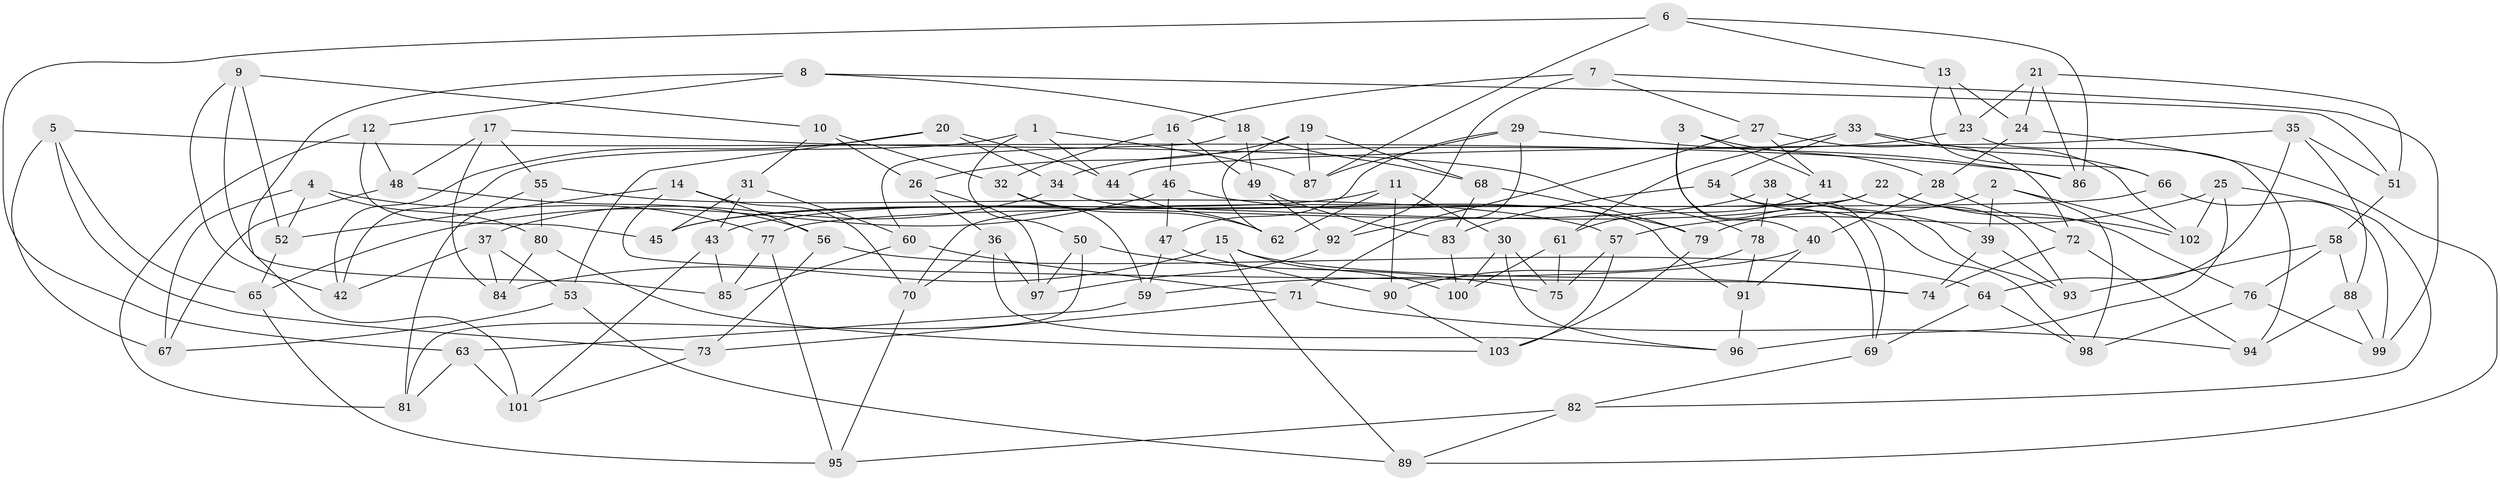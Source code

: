 // coarse degree distribution, {6: 0.5806451612903226, 4: 0.3225806451612903, 5: 0.08064516129032258, 3: 0.016129032258064516}
// Generated by graph-tools (version 1.1) at 2025/24/03/03/25 07:24:22]
// undirected, 103 vertices, 206 edges
graph export_dot {
graph [start="1"]
  node [color=gray90,style=filled];
  1;
  2;
  3;
  4;
  5;
  6;
  7;
  8;
  9;
  10;
  11;
  12;
  13;
  14;
  15;
  16;
  17;
  18;
  19;
  20;
  21;
  22;
  23;
  24;
  25;
  26;
  27;
  28;
  29;
  30;
  31;
  32;
  33;
  34;
  35;
  36;
  37;
  38;
  39;
  40;
  41;
  42;
  43;
  44;
  45;
  46;
  47;
  48;
  49;
  50;
  51;
  52;
  53;
  54;
  55;
  56;
  57;
  58;
  59;
  60;
  61;
  62;
  63;
  64;
  65;
  66;
  67;
  68;
  69;
  70;
  71;
  72;
  73;
  74;
  75;
  76;
  77;
  78;
  79;
  80;
  81;
  82;
  83;
  84;
  85;
  86;
  87;
  88;
  89;
  90;
  91;
  92;
  93;
  94;
  95;
  96;
  97;
  98;
  99;
  100;
  101;
  102;
  103;
  1 -- 44;
  1 -- 87;
  1 -- 42;
  1 -- 50;
  2 -- 102;
  2 -- 98;
  2 -- 79;
  2 -- 39;
  3 -- 41;
  3 -- 28;
  3 -- 40;
  3 -- 69;
  4 -- 67;
  4 -- 80;
  4 -- 77;
  4 -- 52;
  5 -- 73;
  5 -- 86;
  5 -- 65;
  5 -- 67;
  6 -- 86;
  6 -- 13;
  6 -- 87;
  6 -- 63;
  7 -- 92;
  7 -- 16;
  7 -- 99;
  7 -- 27;
  8 -- 18;
  8 -- 101;
  8 -- 12;
  8 -- 51;
  9 -- 52;
  9 -- 42;
  9 -- 10;
  9 -- 85;
  10 -- 26;
  10 -- 32;
  10 -- 31;
  11 -- 90;
  11 -- 45;
  11 -- 30;
  11 -- 62;
  12 -- 45;
  12 -- 48;
  12 -- 81;
  13 -- 23;
  13 -- 66;
  13 -- 24;
  14 -- 74;
  14 -- 70;
  14 -- 52;
  14 -- 56;
  15 -- 74;
  15 -- 89;
  15 -- 100;
  15 -- 84;
  16 -- 46;
  16 -- 49;
  16 -- 32;
  17 -- 55;
  17 -- 48;
  17 -- 78;
  17 -- 84;
  18 -- 68;
  18 -- 60;
  18 -- 49;
  19 -- 87;
  19 -- 26;
  19 -- 68;
  19 -- 62;
  20 -- 44;
  20 -- 42;
  20 -- 53;
  20 -- 34;
  21 -- 86;
  21 -- 51;
  21 -- 24;
  21 -- 23;
  22 -- 70;
  22 -- 102;
  22 -- 43;
  22 -- 76;
  23 -- 34;
  23 -- 94;
  24 -- 28;
  24 -- 89;
  25 -- 57;
  25 -- 102;
  25 -- 82;
  25 -- 96;
  26 -- 97;
  26 -- 36;
  27 -- 41;
  27 -- 72;
  27 -- 92;
  28 -- 40;
  28 -- 72;
  29 -- 86;
  29 -- 47;
  29 -- 71;
  29 -- 87;
  30 -- 100;
  30 -- 96;
  30 -- 75;
  31 -- 45;
  31 -- 43;
  31 -- 60;
  32 -- 59;
  32 -- 62;
  33 -- 102;
  33 -- 54;
  33 -- 66;
  33 -- 61;
  34 -- 91;
  34 -- 37;
  35 -- 51;
  35 -- 44;
  35 -- 88;
  35 -- 64;
  36 -- 96;
  36 -- 70;
  36 -- 97;
  37 -- 42;
  37 -- 84;
  37 -- 53;
  38 -- 78;
  38 -- 39;
  38 -- 93;
  38 -- 45;
  39 -- 74;
  39 -- 93;
  40 -- 59;
  40 -- 91;
  41 -- 61;
  41 -- 93;
  43 -- 101;
  43 -- 85;
  44 -- 62;
  46 -- 79;
  46 -- 65;
  46 -- 47;
  47 -- 90;
  47 -- 59;
  48 -- 56;
  48 -- 67;
  49 -- 83;
  49 -- 92;
  50 -- 75;
  50 -- 97;
  50 -- 81;
  51 -- 58;
  52 -- 65;
  53 -- 89;
  53 -- 67;
  54 -- 83;
  54 -- 98;
  54 -- 69;
  55 -- 57;
  55 -- 80;
  55 -- 81;
  56 -- 73;
  56 -- 64;
  57 -- 103;
  57 -- 75;
  58 -- 76;
  58 -- 88;
  58 -- 93;
  59 -- 63;
  60 -- 85;
  60 -- 71;
  61 -- 100;
  61 -- 75;
  63 -- 81;
  63 -- 101;
  64 -- 98;
  64 -- 69;
  65 -- 95;
  66 -- 99;
  66 -- 77;
  68 -- 83;
  68 -- 79;
  69 -- 82;
  70 -- 95;
  71 -- 73;
  71 -- 94;
  72 -- 94;
  72 -- 74;
  73 -- 101;
  76 -- 99;
  76 -- 98;
  77 -- 85;
  77 -- 95;
  78 -- 91;
  78 -- 90;
  79 -- 103;
  80 -- 84;
  80 -- 103;
  82 -- 89;
  82 -- 95;
  83 -- 100;
  88 -- 99;
  88 -- 94;
  90 -- 103;
  91 -- 96;
  92 -- 97;
}
